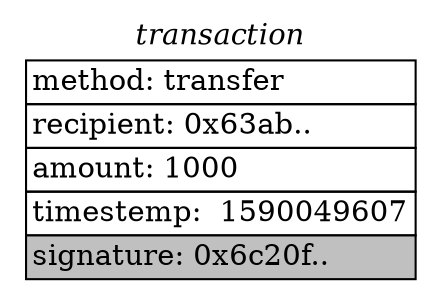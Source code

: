digraph tx {

    rankdir=LR;

// https://stackoverflow.com/questions/17765301/graphviz-dot-how-to-change-the-colour-of-one-record-in-multi-record-shape
// https://www.unixtimestamp.com/
    node1
    [
        shape = none
        label = <<table border="0" cellspacing="0">
                    <tr><td align="center" port="port1" border="1" color="white"><i>transaction</i></td></tr>
                    <tr><td align="left" port="port2" border="1">method: transfer</td></tr>
                    <tr><td align="left" port="port3" border="1">recipient: 0x63ab..</td></tr>
                    <tr><td align="left" port="port4" border="1">amount: 1000</td></tr>
                    <tr><td align="left" port="port5" border="1">timestemp:  1590049607</td></tr>
                    <tr><td align="left" port="port6" border="1" bgcolor="gray">signature: 0x6c20f..</td></tr>
                </table>>
    ]


}